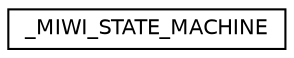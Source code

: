 digraph "Graphical Class Hierarchy"
{
  edge [fontname="Helvetica",fontsize="10",labelfontname="Helvetica",labelfontsize="10"];
  node [fontname="Helvetica",fontsize="10",shape=record];
  rankdir="LR";
  Node1 [label="_MIWI_STATE_MACHINE",height=0.2,width=0.4,color="black", fillcolor="white", style="filled",URL="$union___m_i_w_i___s_t_a_t_e___m_a_c_h_i_n_e.html"];
}
